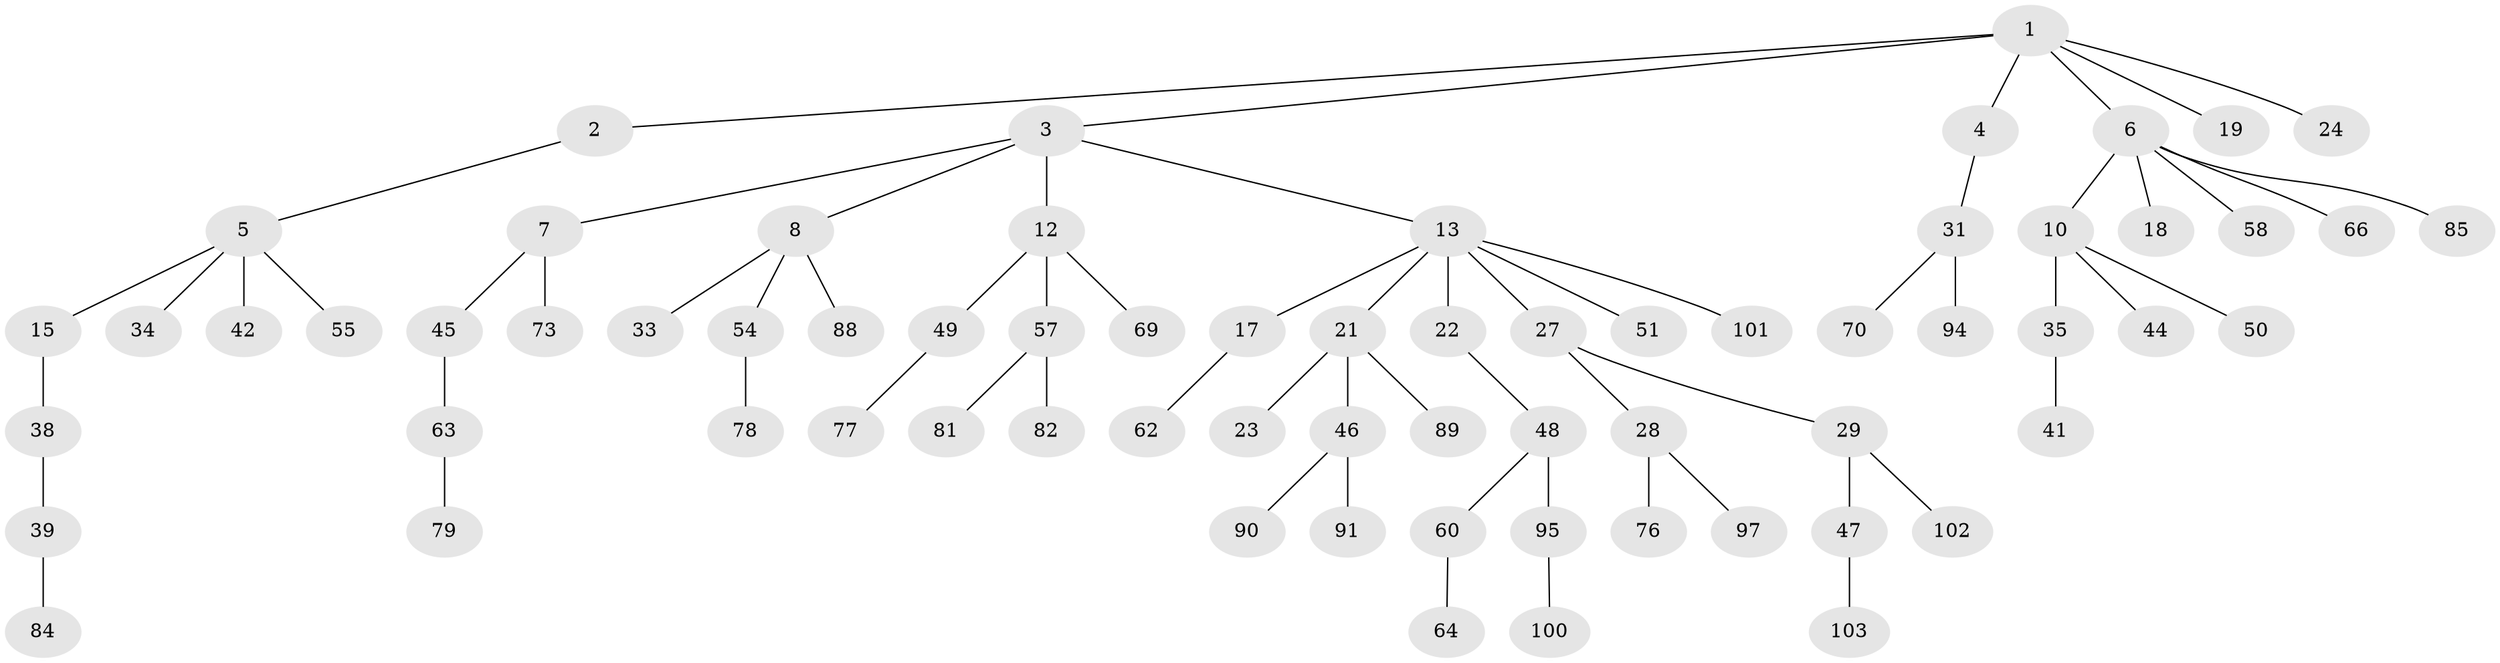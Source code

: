 // Generated by graph-tools (version 1.1) at 2025/24/03/03/25 07:24:06]
// undirected, 69 vertices, 68 edges
graph export_dot {
graph [start="1"]
  node [color=gray90,style=filled];
  1 [super="+11"];
  2 [super="+25"];
  3 [super="+9"];
  4 [super="+16"];
  5 [super="+40"];
  6 [super="+75"];
  7 [super="+43"];
  8 [super="+36"];
  10 [super="+14"];
  12 [super="+52"];
  13 [super="+26"];
  15;
  17 [super="+20"];
  18;
  19;
  21 [super="+32"];
  22;
  23 [super="+71"];
  24;
  27;
  28 [super="+65"];
  29 [super="+30"];
  31 [super="+83"];
  33 [super="+37"];
  34;
  35;
  38 [super="+104"];
  39;
  41 [super="+53"];
  42 [super="+80"];
  44 [super="+98"];
  45 [super="+61"];
  46 [super="+59"];
  47 [super="+68"];
  48 [super="+67"];
  49 [super="+93"];
  50;
  51 [super="+87"];
  54;
  55 [super="+56"];
  57 [super="+74"];
  58;
  60 [super="+72"];
  62;
  63;
  64;
  66;
  69;
  70;
  73;
  76 [super="+86"];
  77;
  78 [super="+92"];
  79;
  81 [super="+96"];
  82;
  84;
  85;
  88 [super="+99"];
  89;
  90;
  91;
  94;
  95;
  97;
  100;
  101;
  102;
  103;
  1 -- 2;
  1 -- 3;
  1 -- 4;
  1 -- 6;
  1 -- 19;
  1 -- 24;
  2 -- 5;
  3 -- 7;
  3 -- 8;
  3 -- 12;
  3 -- 13;
  4 -- 31;
  5 -- 15;
  5 -- 34;
  5 -- 42;
  5 -- 55;
  6 -- 10;
  6 -- 18;
  6 -- 58;
  6 -- 66;
  6 -- 85;
  7 -- 73;
  7 -- 45;
  8 -- 33;
  8 -- 88;
  8 -- 54;
  10 -- 50;
  10 -- 35;
  10 -- 44;
  12 -- 49;
  12 -- 57;
  12 -- 69;
  13 -- 17;
  13 -- 21;
  13 -- 22;
  13 -- 51;
  13 -- 101;
  13 -- 27;
  15 -- 38;
  17 -- 62;
  21 -- 23;
  21 -- 89;
  21 -- 46;
  22 -- 48;
  27 -- 28;
  27 -- 29;
  28 -- 97;
  28 -- 76;
  29 -- 102;
  29 -- 47;
  31 -- 70;
  31 -- 94;
  35 -- 41;
  38 -- 39;
  39 -- 84;
  45 -- 63;
  46 -- 90;
  46 -- 91;
  47 -- 103;
  48 -- 60;
  48 -- 95;
  49 -- 77;
  54 -- 78;
  57 -- 81;
  57 -- 82;
  60 -- 64;
  63 -- 79;
  95 -- 100;
}
